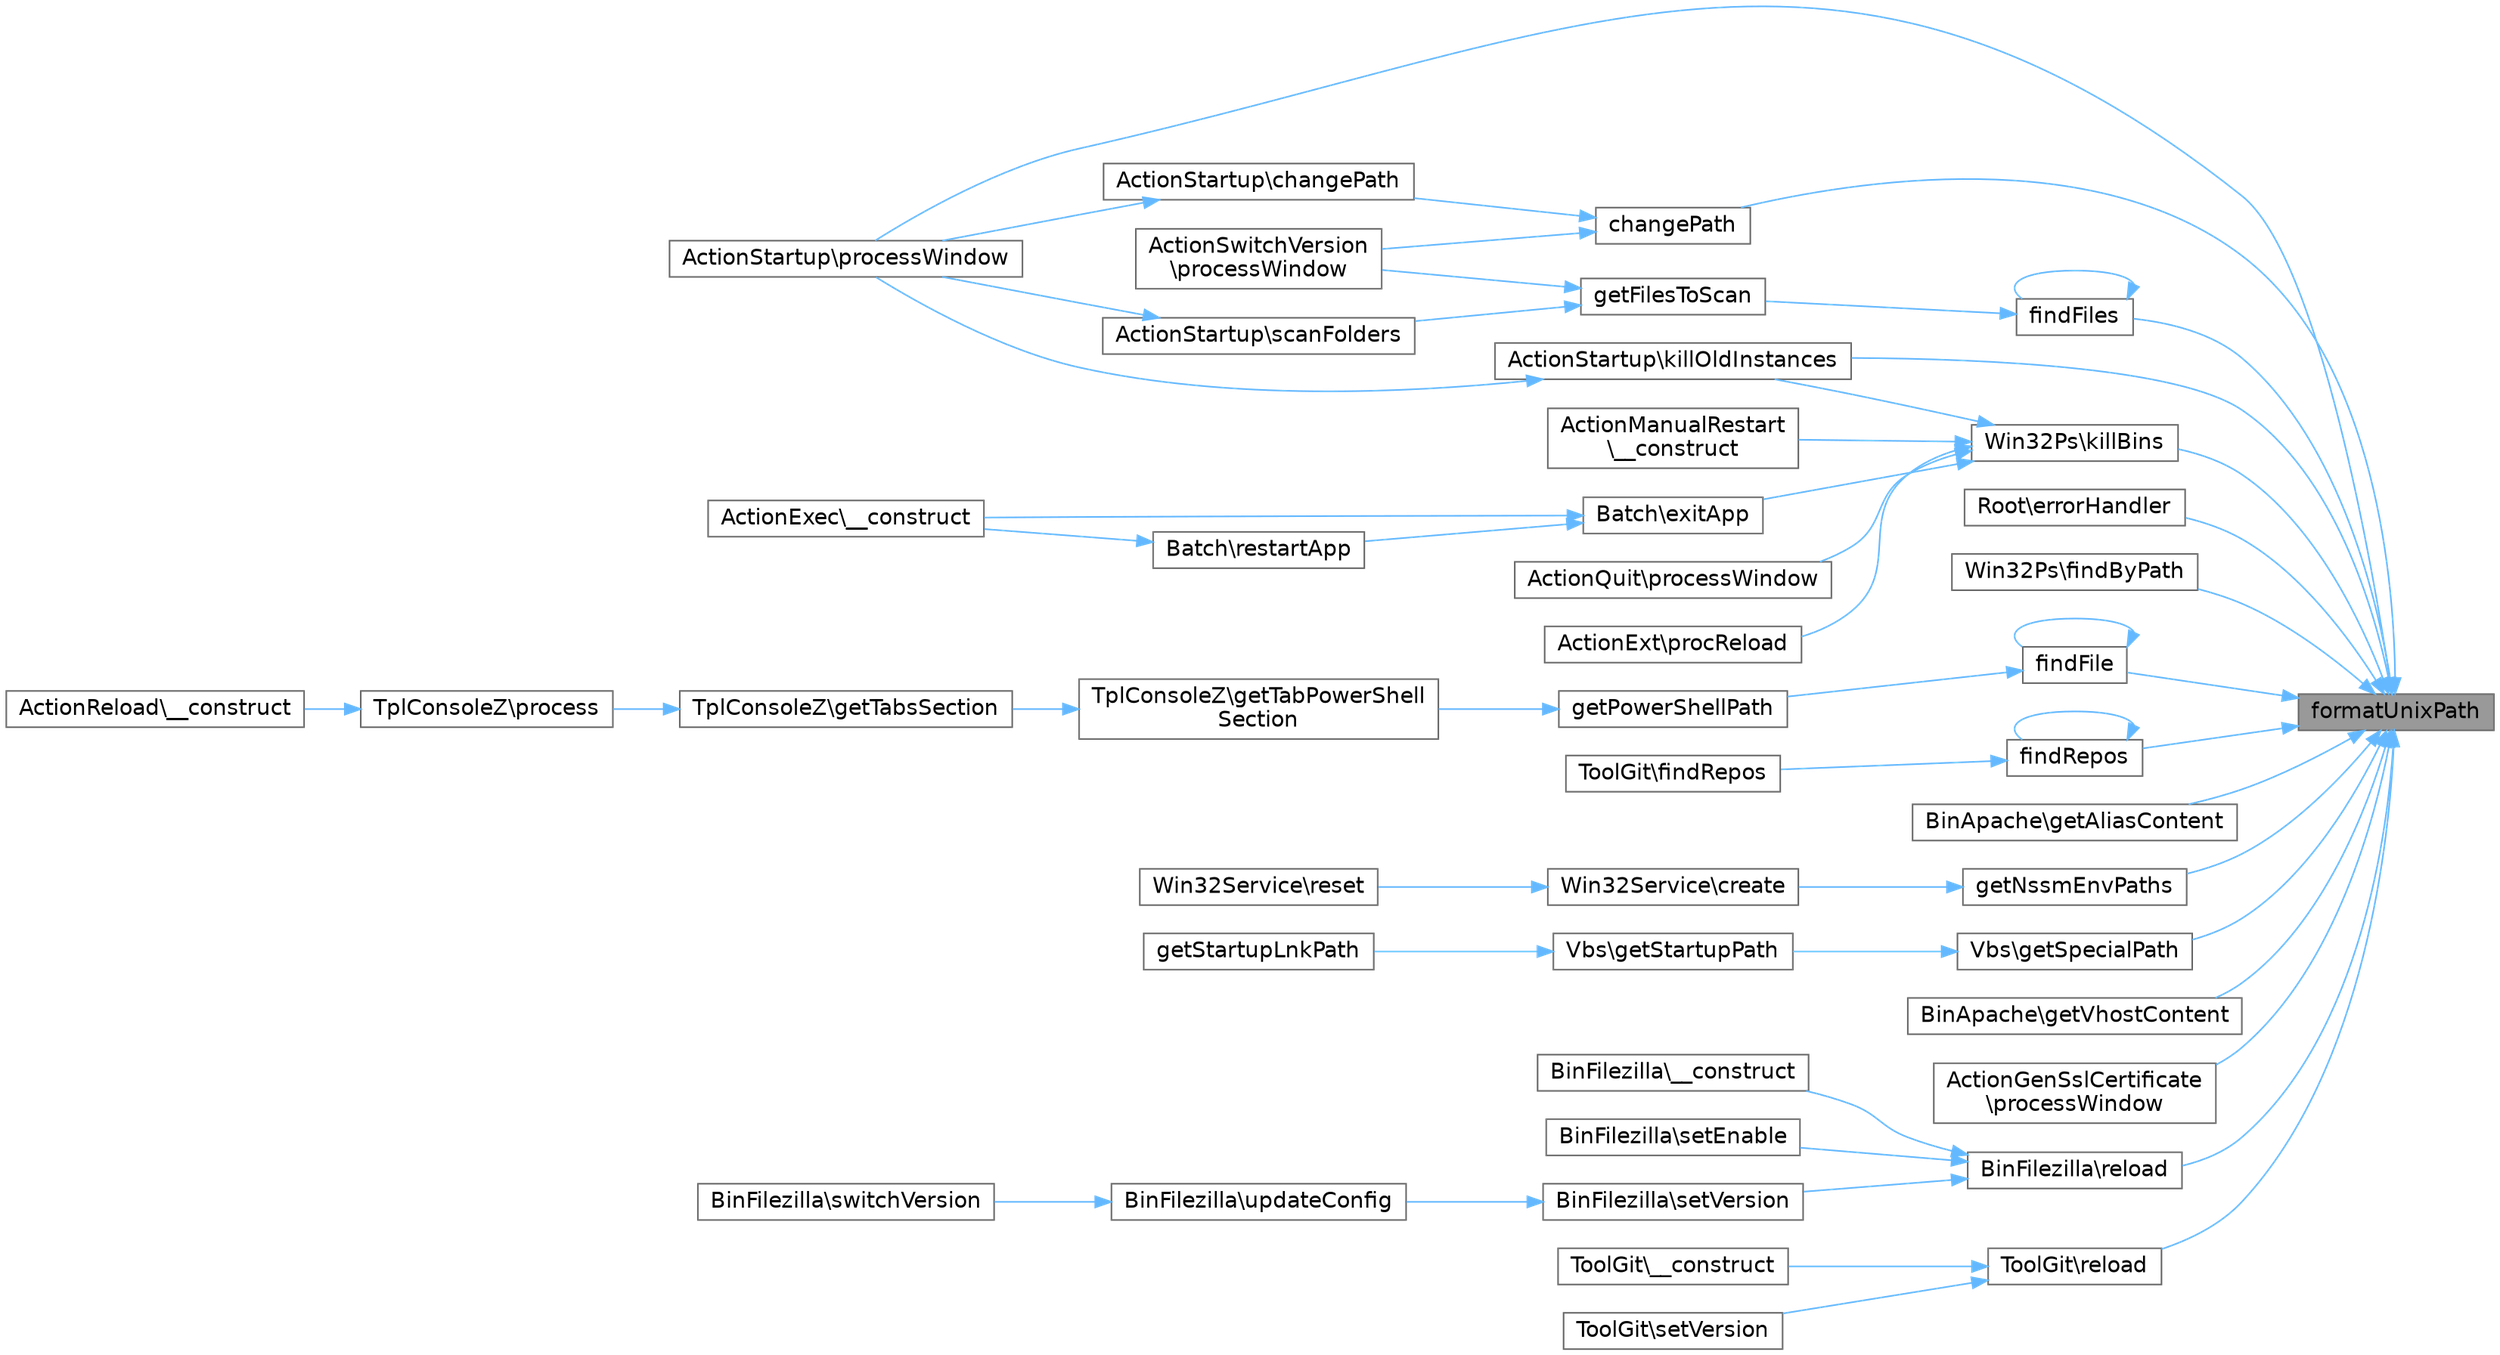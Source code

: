 digraph "formatUnixPath"
{
 // LATEX_PDF_SIZE
  bgcolor="transparent";
  edge [fontname=Helvetica,fontsize=14,labelfontname=Helvetica,labelfontsize=14];
  node [fontname=Helvetica,fontsize=14,shape=box,height=0.2,width=0.4];
  rankdir="RL";
  Node1 [id="Node000001",label="formatUnixPath",height=0.2,width=0.4,color="gray40", fillcolor="grey60", style="filled", fontcolor="black",tooltip=" "];
  Node1 -> Node2 [id="edge1_Node000001_Node000002",dir="back",color="steelblue1",style="solid",tooltip=" "];
  Node2 [id="Node000002",label="changePath",height=0.2,width=0.4,color="grey40", fillcolor="white", style="filled",URL="$d6/de4/classUtil.html#a9473cc7a9963a9c4242dfd7eb7ad18ce",tooltip=" "];
  Node2 -> Node3 [id="edge2_Node000002_Node000003",dir="back",color="steelblue1",style="solid",tooltip=" "];
  Node3 [id="Node000003",label="ActionStartup\\changePath",height=0.2,width=0.4,color="grey40", fillcolor="white", style="filled",URL="$d1/db8/classActionStartup.html#a7286c7574c69e7d5d903fdf15376b3b2",tooltip=" "];
  Node3 -> Node4 [id="edge3_Node000003_Node000004",dir="back",color="steelblue1",style="solid",tooltip=" "];
  Node4 [id="Node000004",label="ActionStartup\\processWindow",height=0.2,width=0.4,color="grey40", fillcolor="white", style="filled",URL="$d1/db8/classActionStartup.html#adba450ef82fe3ce72172fb9ab22588cb",tooltip=" "];
  Node2 -> Node5 [id="edge4_Node000002_Node000005",dir="back",color="steelblue1",style="solid",tooltip=" "];
  Node5 [id="Node000005",label="ActionSwitchVersion\l\\processWindow",height=0.2,width=0.4,color="grey40", fillcolor="white", style="filled",URL="$d6/dff/classActionSwitchVersion.html#adba450ef82fe3ce72172fb9ab22588cb",tooltip=" "];
  Node1 -> Node6 [id="edge5_Node000001_Node000006",dir="back",color="steelblue1",style="solid",tooltip=" "];
  Node6 [id="Node000006",label="Root\\errorHandler",height=0.2,width=0.4,color="grey40", fillcolor="white", style="filled",URL="$d8/d73/classRoot.html#a32a869cd9853783596c67c247919d8f4",tooltip=" "];
  Node1 -> Node7 [id="edge6_Node000001_Node000007",dir="back",color="steelblue1",style="solid",tooltip=" "];
  Node7 [id="Node000007",label="Win32Ps\\findByPath",height=0.2,width=0.4,color="grey40", fillcolor="white", style="filled",URL="$dc/ddb/classWin32Ps.html#a2425cea44fd398bb8b0b7c20e5d0efe3",tooltip=" "];
  Node1 -> Node8 [id="edge7_Node000001_Node000008",dir="back",color="steelblue1",style="solid",tooltip=" "];
  Node8 [id="Node000008",label="findFile",height=0.2,width=0.4,color="grey40", fillcolor="white", style="filled",URL="$d6/de4/classUtil.html#ad955eb2759880eac45ef7bd54f339a2e",tooltip=" "];
  Node8 -> Node8 [id="edge8_Node000008_Node000008",dir="back",color="steelblue1",style="solid",tooltip=" "];
  Node8 -> Node9 [id="edge9_Node000008_Node000009",dir="back",color="steelblue1",style="solid",tooltip=" "];
  Node9 [id="Node000009",label="getPowerShellPath",height=0.2,width=0.4,color="grey40", fillcolor="white", style="filled",URL="$d6/de4/classUtil.html#af072d3adb43a6ecee9bc911359820c9b",tooltip=" "];
  Node9 -> Node10 [id="edge10_Node000009_Node000010",dir="back",color="steelblue1",style="solid",tooltip=" "];
  Node10 [id="Node000010",label="TplConsoleZ\\getTabPowerShell\lSection",height=0.2,width=0.4,color="grey40", fillcolor="white", style="filled",URL="$d6/d32/classTplConsoleZ.html#aaa2cec98ca542b722019d4d4f46ff408",tooltip=" "];
  Node10 -> Node11 [id="edge11_Node000010_Node000011",dir="back",color="steelblue1",style="solid",tooltip=" "];
  Node11 [id="Node000011",label="TplConsoleZ\\getTabsSection",height=0.2,width=0.4,color="grey40", fillcolor="white", style="filled",URL="$d6/d32/classTplConsoleZ.html#af83bd04582ee0169e39d1171d4fce99b",tooltip=" "];
  Node11 -> Node12 [id="edge12_Node000011_Node000012",dir="back",color="steelblue1",style="solid",tooltip=" "];
  Node12 [id="Node000012",label="TplConsoleZ\\process",height=0.2,width=0.4,color="grey40", fillcolor="white", style="filled",URL="$d6/d32/classTplConsoleZ.html#a5b3838bb1c8bd255aa6f2d5fc48f38d5",tooltip=" "];
  Node12 -> Node13 [id="edge13_Node000012_Node000013",dir="back",color="steelblue1",style="solid",tooltip=" "];
  Node13 [id="Node000013",label="ActionReload\\__construct",height=0.2,width=0.4,color="grey40", fillcolor="white", style="filled",URL="$dd/dea/classActionReload.html#a57b60b4976a2c5d1e40f2d11aa72aa7d",tooltip=" "];
  Node1 -> Node14 [id="edge14_Node000001_Node000014",dir="back",color="steelblue1",style="solid",tooltip=" "];
  Node14 [id="Node000014",label="findFiles",height=0.2,width=0.4,color="grey40", fillcolor="white", style="filled",URL="$d6/de4/classUtil.html#aae128b672636af0e9ae1195abac19223",tooltip=" "];
  Node14 -> Node14 [id="edge15_Node000014_Node000014",dir="back",color="steelblue1",style="solid",tooltip=" "];
  Node14 -> Node15 [id="edge16_Node000014_Node000015",dir="back",color="steelblue1",style="solid",tooltip=" "];
  Node15 [id="Node000015",label="getFilesToScan",height=0.2,width=0.4,color="grey40", fillcolor="white", style="filled",URL="$d6/de4/classUtil.html#a5feb3945ea9a31d8d4fc089b3054246a",tooltip=" "];
  Node15 -> Node5 [id="edge17_Node000015_Node000005",dir="back",color="steelblue1",style="solid",tooltip=" "];
  Node15 -> Node16 [id="edge18_Node000015_Node000016",dir="back",color="steelblue1",style="solid",tooltip=" "];
  Node16 [id="Node000016",label="ActionStartup\\scanFolders",height=0.2,width=0.4,color="grey40", fillcolor="white", style="filled",URL="$d1/db8/classActionStartup.html#aa6accbef28f4343f228307d1db0427eb",tooltip=" "];
  Node16 -> Node4 [id="edge19_Node000016_Node000004",dir="back",color="steelblue1",style="solid",tooltip=" "];
  Node1 -> Node17 [id="edge20_Node000001_Node000017",dir="back",color="steelblue1",style="solid",tooltip=" "];
  Node17 [id="Node000017",label="findRepos",height=0.2,width=0.4,color="grey40", fillcolor="white", style="filled",URL="$d6/de4/classUtil.html#a0a1e896ab7d6c4ba08dc8ae64988816d",tooltip=" "];
  Node17 -> Node18 [id="edge21_Node000017_Node000018",dir="back",color="steelblue1",style="solid",tooltip=" "];
  Node18 [id="Node000018",label="ToolGit\\findRepos",height=0.2,width=0.4,color="grey40", fillcolor="white", style="filled",URL="$d3/dc0/classToolGit.html#a2a331b4b28ae7b5176ac7198b956a3be",tooltip=" "];
  Node17 -> Node17 [id="edge22_Node000017_Node000017",dir="back",color="steelblue1",style="solid",tooltip=" "];
  Node1 -> Node19 [id="edge23_Node000001_Node000019",dir="back",color="steelblue1",style="solid",tooltip=" "];
  Node19 [id="Node000019",label="BinApache\\getAliasContent",height=0.2,width=0.4,color="grey40", fillcolor="white", style="filled",URL="$d9/d6c/classBinApache.html#a55e937c6048ec60eee73fa6e5e28fbec",tooltip=" "];
  Node1 -> Node20 [id="edge24_Node000001_Node000020",dir="back",color="steelblue1",style="solid",tooltip=" "];
  Node20 [id="Node000020",label="getNssmEnvPaths",height=0.2,width=0.4,color="grey40", fillcolor="white", style="filled",URL="$d6/de4/classUtil.html#a8eb8499f69233d634de9216617d1f7c4",tooltip=" "];
  Node20 -> Node21 [id="edge25_Node000020_Node000021",dir="back",color="steelblue1",style="solid",tooltip=" "];
  Node21 [id="Node000021",label="Win32Service\\create",height=0.2,width=0.4,color="grey40", fillcolor="white", style="filled",URL="$df/d28/classWin32Service.html#a435e7d7525d4bcd0ed5e34a469f3adf6",tooltip=" "];
  Node21 -> Node22 [id="edge26_Node000021_Node000022",dir="back",color="steelblue1",style="solid",tooltip=" "];
  Node22 [id="Node000022",label="Win32Service\\reset",height=0.2,width=0.4,color="grey40", fillcolor="white", style="filled",URL="$df/d28/classWin32Service.html#a4a20559544fdf4dcb457e258dc976cf8",tooltip=" "];
  Node1 -> Node23 [id="edge27_Node000001_Node000023",dir="back",color="steelblue1",style="solid",tooltip=" "];
  Node23 [id="Node000023",label="Vbs\\getSpecialPath",height=0.2,width=0.4,color="grey40", fillcolor="white", style="filled",URL="$dd/de9/classVbs.html#a53925cff6048273f90461d3bc6aa4ac5",tooltip=" "];
  Node23 -> Node24 [id="edge28_Node000023_Node000024",dir="back",color="steelblue1",style="solid",tooltip=" "];
  Node24 [id="Node000024",label="Vbs\\getStartupPath",height=0.2,width=0.4,color="grey40", fillcolor="white", style="filled",URL="$dd/de9/classVbs.html#afa896a018142f4d91a29b1cf67dbf51d",tooltip=" "];
  Node24 -> Node25 [id="edge29_Node000024_Node000025",dir="back",color="steelblue1",style="solid",tooltip=" "];
  Node25 [id="Node000025",label="getStartupLnkPath",height=0.2,width=0.4,color="grey40", fillcolor="white", style="filled",URL="$d6/de4/classUtil.html#aea5fb7adc9a5e5878027175c8d4b9e06",tooltip=" "];
  Node1 -> Node26 [id="edge30_Node000001_Node000026",dir="back",color="steelblue1",style="solid",tooltip=" "];
  Node26 [id="Node000026",label="BinApache\\getVhostContent",height=0.2,width=0.4,color="grey40", fillcolor="white", style="filled",URL="$d9/d6c/classBinApache.html#aa514f6e6e3d3ec752b31ca47e9ab5f25",tooltip=" "];
  Node1 -> Node27 [id="edge31_Node000001_Node000027",dir="back",color="steelblue1",style="solid",tooltip=" "];
  Node27 [id="Node000027",label="Win32Ps\\killBins",height=0.2,width=0.4,color="grey40", fillcolor="white", style="filled",URL="$dc/ddb/classWin32Ps.html#aaf3a3d60cfa7edaef259faf15171f1bb",tooltip=" "];
  Node27 -> Node28 [id="edge32_Node000027_Node000028",dir="back",color="steelblue1",style="solid",tooltip=" "];
  Node28 [id="Node000028",label="ActionManualRestart\l\\__construct",height=0.2,width=0.4,color="grey40", fillcolor="white", style="filled",URL="$d0/d9f/classActionManualRestart.html#a57b60b4976a2c5d1e40f2d11aa72aa7d",tooltip=" "];
  Node27 -> Node29 [id="edge33_Node000027_Node000029",dir="back",color="steelblue1",style="solid",tooltip=" "];
  Node29 [id="Node000029",label="Batch\\exitApp",height=0.2,width=0.4,color="grey40", fillcolor="white", style="filled",URL="$da/dbb/classBatch.html#aca27f962f806f8bce07383b0b0b60a39",tooltip=" "];
  Node29 -> Node30 [id="edge34_Node000029_Node000030",dir="back",color="steelblue1",style="solid",tooltip=" "];
  Node30 [id="Node000030",label="ActionExec\\__construct",height=0.2,width=0.4,color="grey40", fillcolor="white", style="filled",URL="$db/d8f/classActionExec.html#a57b60b4976a2c5d1e40f2d11aa72aa7d",tooltip=" "];
  Node29 -> Node31 [id="edge35_Node000029_Node000031",dir="back",color="steelblue1",style="solid",tooltip=" "];
  Node31 [id="Node000031",label="Batch\\restartApp",height=0.2,width=0.4,color="grey40", fillcolor="white", style="filled",URL="$da/dbb/classBatch.html#aec4e90053a1b80c468077e8f76544b8f",tooltip=" "];
  Node31 -> Node30 [id="edge36_Node000031_Node000030",dir="back",color="steelblue1",style="solid",tooltip=" "];
  Node27 -> Node32 [id="edge37_Node000027_Node000032",dir="back",color="steelblue1",style="solid",tooltip=" "];
  Node32 [id="Node000032",label="ActionStartup\\killOldInstances",height=0.2,width=0.4,color="grey40", fillcolor="white", style="filled",URL="$d1/db8/classActionStartup.html#a1d3e96408243de0ee233f01ddde67042",tooltip=" "];
  Node32 -> Node4 [id="edge38_Node000032_Node000004",dir="back",color="steelblue1",style="solid",tooltip=" "];
  Node27 -> Node33 [id="edge39_Node000027_Node000033",dir="back",color="steelblue1",style="solid",tooltip=" "];
  Node33 [id="Node000033",label="ActionQuit\\processWindow",height=0.2,width=0.4,color="grey40", fillcolor="white", style="filled",URL="$de/d86/classActionQuit.html#adba450ef82fe3ce72172fb9ab22588cb",tooltip=" "];
  Node27 -> Node34 [id="edge40_Node000027_Node000034",dir="back",color="steelblue1",style="solid",tooltip=" "];
  Node34 [id="Node000034",label="ActionExt\\procReload",height=0.2,width=0.4,color="grey40", fillcolor="white", style="filled",URL="$d1/d42/classActionExt.html#af4d587deb551a8192a7095cf9651f455",tooltip=" "];
  Node1 -> Node32 [id="edge41_Node000001_Node000032",dir="back",color="steelblue1",style="solid",tooltip=" "];
  Node1 -> Node35 [id="edge42_Node000001_Node000035",dir="back",color="steelblue1",style="solid",tooltip=" "];
  Node35 [id="Node000035",label="ActionGenSslCertificate\l\\processWindow",height=0.2,width=0.4,color="grey40", fillcolor="white", style="filled",URL="$d1/d43/classActionGenSslCertificate.html#adba450ef82fe3ce72172fb9ab22588cb",tooltip=" "];
  Node1 -> Node4 [id="edge43_Node000001_Node000004",dir="back",color="steelblue1",style="solid",tooltip=" "];
  Node1 -> Node36 [id="edge44_Node000001_Node000036",dir="back",color="steelblue1",style="solid",tooltip=" "];
  Node36 [id="Node000036",label="BinFilezilla\\reload",height=0.2,width=0.4,color="grey40", fillcolor="white", style="filled",URL="$da/d23/classBinFilezilla.html#abcf741f558ed8382bf163307e1a4e71d",tooltip=" "];
  Node36 -> Node37 [id="edge45_Node000036_Node000037",dir="back",color="steelblue1",style="solid",tooltip=" "];
  Node37 [id="Node000037",label="BinFilezilla\\__construct",height=0.2,width=0.4,color="grey40", fillcolor="white", style="filled",URL="$da/d23/classBinFilezilla.html#ad2d1f4e407b6f242de3af2a95dc1078e",tooltip=" "];
  Node36 -> Node38 [id="edge46_Node000036_Node000038",dir="back",color="steelblue1",style="solid",tooltip=" "];
  Node38 [id="Node000038",label="BinFilezilla\\setEnable",height=0.2,width=0.4,color="grey40", fillcolor="white", style="filled",URL="$da/d23/classBinFilezilla.html#a8793e887e0ef76afd6f91028fc480674",tooltip=" "];
  Node36 -> Node39 [id="edge47_Node000036_Node000039",dir="back",color="steelblue1",style="solid",tooltip=" "];
  Node39 [id="Node000039",label="BinFilezilla\\setVersion",height=0.2,width=0.4,color="grey40", fillcolor="white", style="filled",URL="$da/d23/classBinFilezilla.html#a6a2f870d59df617e76c79a9996646832",tooltip=" "];
  Node39 -> Node40 [id="edge48_Node000039_Node000040",dir="back",color="steelblue1",style="solid",tooltip=" "];
  Node40 [id="Node000040",label="BinFilezilla\\updateConfig",height=0.2,width=0.4,color="grey40", fillcolor="white", style="filled",URL="$da/d23/classBinFilezilla.html#a4ca4942bd159e981d98bae05e134855d",tooltip=" "];
  Node40 -> Node41 [id="edge49_Node000040_Node000041",dir="back",color="steelblue1",style="solid",tooltip=" "];
  Node41 [id="Node000041",label="BinFilezilla\\switchVersion",height=0.2,width=0.4,color="grey40", fillcolor="white", style="filled",URL="$da/d23/classBinFilezilla.html#a5f33c33705dd268ad4799ceeacc8eec3",tooltip=" "];
  Node1 -> Node42 [id="edge50_Node000001_Node000042",dir="back",color="steelblue1",style="solid",tooltip=" "];
  Node42 [id="Node000042",label="ToolGit\\reload",height=0.2,width=0.4,color="grey40", fillcolor="white", style="filled",URL="$d3/dc0/classToolGit.html#abcf741f558ed8382bf163307e1a4e71d",tooltip=" "];
  Node42 -> Node43 [id="edge51_Node000042_Node000043",dir="back",color="steelblue1",style="solid",tooltip=" "];
  Node43 [id="Node000043",label="ToolGit\\__construct",height=0.2,width=0.4,color="grey40", fillcolor="white", style="filled",URL="$d3/dc0/classToolGit.html#ad2d1f4e407b6f242de3af2a95dc1078e",tooltip=" "];
  Node42 -> Node44 [id="edge52_Node000042_Node000044",dir="back",color="steelblue1",style="solid",tooltip=" "];
  Node44 [id="Node000044",label="ToolGit\\setVersion",height=0.2,width=0.4,color="grey40", fillcolor="white", style="filled",URL="$d3/dc0/classToolGit.html#a6a2f870d59df617e76c79a9996646832",tooltip=" "];
}
